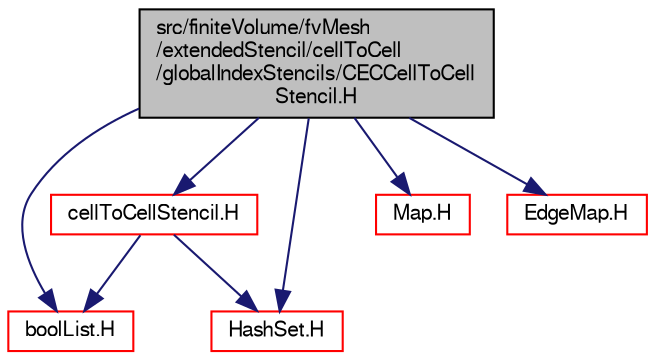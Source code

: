 digraph "src/finiteVolume/fvMesh/extendedStencil/cellToCell/globalIndexStencils/CECCellToCellStencil.H"
{
  bgcolor="transparent";
  edge [fontname="FreeSans",fontsize="10",labelfontname="FreeSans",labelfontsize="10"];
  node [fontname="FreeSans",fontsize="10",shape=record];
  Node0 [label="src/finiteVolume/fvMesh\l/extendedStencil/cellToCell\l/globalIndexStencils/CECCellToCell\lStencil.H",height=0.2,width=0.4,color="black", fillcolor="grey75", style="filled", fontcolor="black"];
  Node0 -> Node1 [color="midnightblue",fontsize="10",style="solid",fontname="FreeSans"];
  Node1 [label="cellToCellStencil.H",height=0.2,width=0.4,color="red",URL="$a03350.html"];
  Node1 -> Node73 [color="midnightblue",fontsize="10",style="solid",fontname="FreeSans"];
  Node73 [label="boolList.H",height=0.2,width=0.4,color="red",URL="$a12152.html"];
  Node1 -> Node74 [color="midnightblue",fontsize="10",style="solid",fontname="FreeSans"];
  Node74 [label="HashSet.H",height=0.2,width=0.4,color="red",URL="$a08471.html"];
  Node0 -> Node73 [color="midnightblue",fontsize="10",style="solid",fontname="FreeSans"];
  Node0 -> Node74 [color="midnightblue",fontsize="10",style="solid",fontname="FreeSans"];
  Node0 -> Node158 [color="midnightblue",fontsize="10",style="solid",fontname="FreeSans"];
  Node158 [label="Map.H",height=0.2,width=0.4,color="red",URL="$a08489.html"];
  Node0 -> Node159 [color="midnightblue",fontsize="10",style="solid",fontname="FreeSans"];
  Node159 [label="EdgeMap.H",height=0.2,width=0.4,color="red",URL="$a11315.html"];
}

